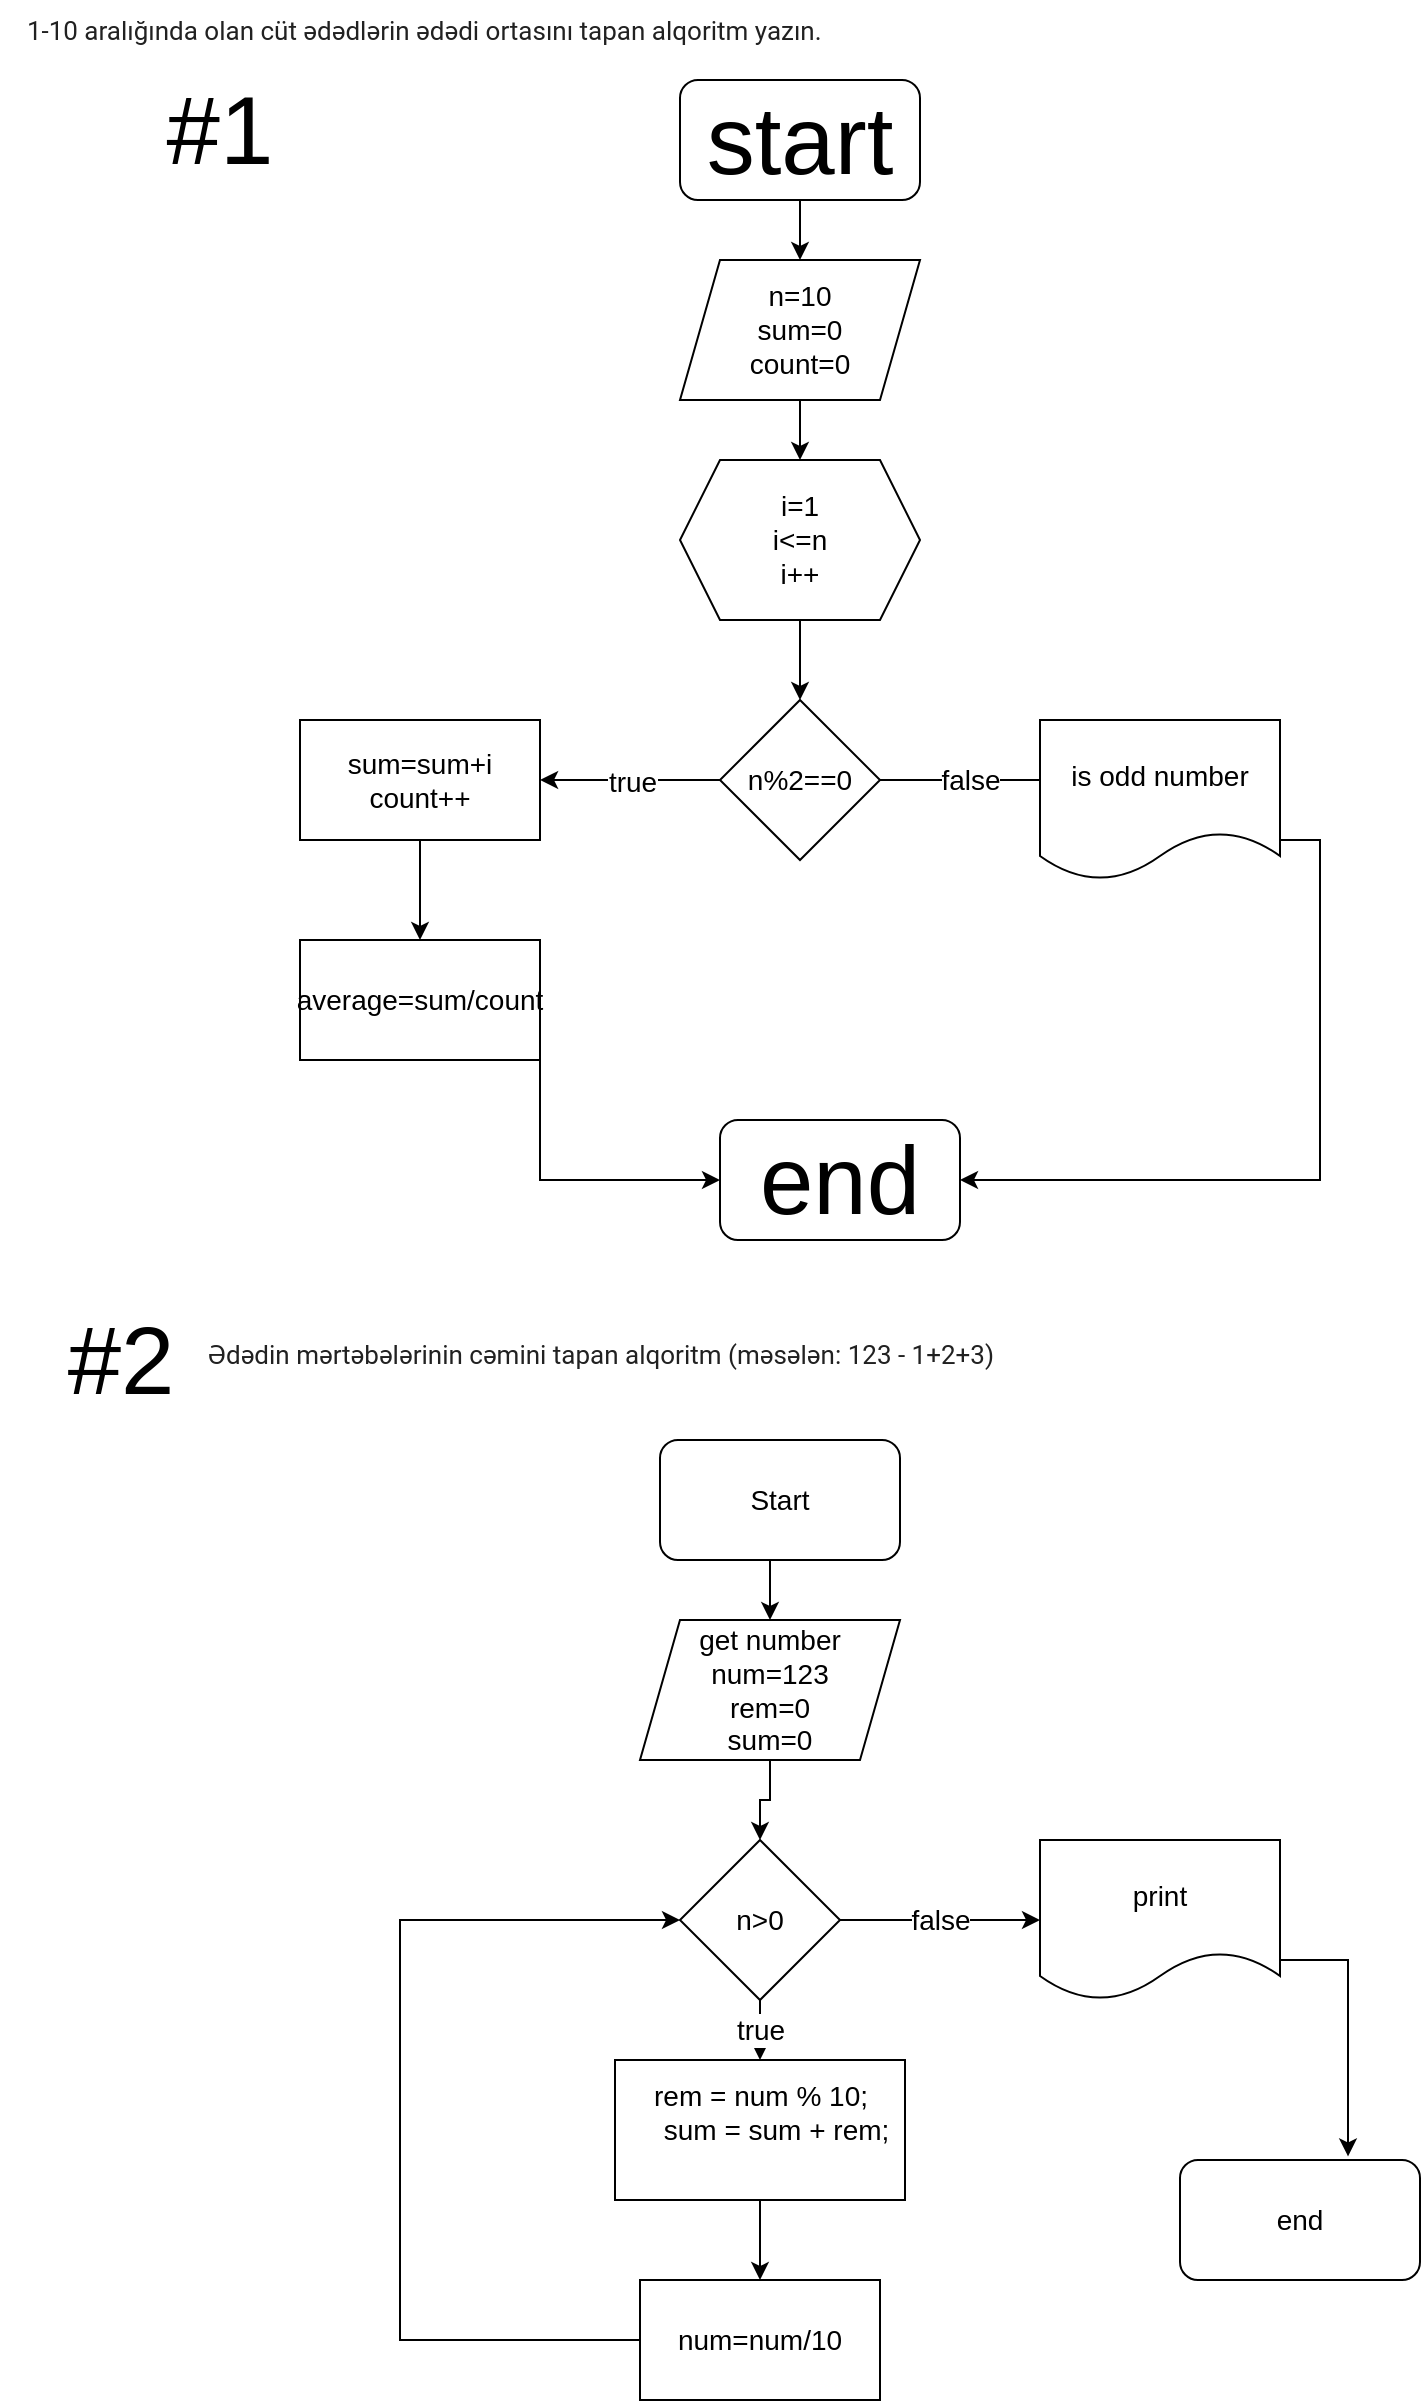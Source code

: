 <mxfile version="20.5.1" type="device"><diagram id="5W6PmjAOLd1EvQNNq18r" name="Page-1"><mxGraphModel dx="1278" dy="579" grid="1" gridSize="10" guides="1" tooltips="1" connect="1" arrows="1" fold="1" page="1" pageScale="1" pageWidth="850" pageHeight="1100" math="0" shadow="0"><root><mxCell id="0"/><mxCell id="1" parent="0"/><mxCell id="LpK5gbypoMc_EcdQxRcb-1" value="&lt;font style=&quot;font-size: 48px;&quot;&gt;#1&lt;/font&gt;" style="text;html=1;strokeColor=none;fillColor=none;align=center;verticalAlign=middle;whiteSpace=wrap;rounded=0;" vertex="1" parent="1"><mxGeometry x="80" y="50" width="60" height="30" as="geometry"/></mxCell><mxCell id="LpK5gbypoMc_EcdQxRcb-2" value="end" style="rounded=1;whiteSpace=wrap;html=1;fontSize=48;" vertex="1" parent="1"><mxGeometry x="360" y="560" width="120" height="60" as="geometry"/></mxCell><mxCell id="LpK5gbypoMc_EcdQxRcb-13" style="edgeStyle=orthogonalEdgeStyle;rounded=0;orthogonalLoop=1;jettySize=auto;html=1;exitX=0.5;exitY=1;exitDx=0;exitDy=0;entryX=0.5;entryY=0;entryDx=0;entryDy=0;fontSize=14;" edge="1" parent="1" source="LpK5gbypoMc_EcdQxRcb-3" target="LpK5gbypoMc_EcdQxRcb-4"><mxGeometry relative="1" as="geometry"/></mxCell><mxCell id="LpK5gbypoMc_EcdQxRcb-3" value="start" style="rounded=1;whiteSpace=wrap;html=1;fontSize=48;" vertex="1" parent="1"><mxGeometry x="340" y="40" width="120" height="60" as="geometry"/></mxCell><mxCell id="LpK5gbypoMc_EcdQxRcb-14" style="edgeStyle=orthogonalEdgeStyle;rounded=0;orthogonalLoop=1;jettySize=auto;html=1;exitX=0.5;exitY=1;exitDx=0;exitDy=0;fontSize=14;" edge="1" parent="1" source="LpK5gbypoMc_EcdQxRcb-4" target="LpK5gbypoMc_EcdQxRcb-8"><mxGeometry relative="1" as="geometry"/></mxCell><mxCell id="LpK5gbypoMc_EcdQxRcb-4" value="n=10&lt;br&gt;sum=0&lt;br&gt;count=0" style="shape=parallelogram;perimeter=parallelogramPerimeter;whiteSpace=wrap;html=1;fixedSize=1;fontSize=14;" vertex="1" parent="1"><mxGeometry x="340" y="130" width="120" height="70" as="geometry"/></mxCell><mxCell id="LpK5gbypoMc_EcdQxRcb-5" value="&lt;span style=&quot;color: rgba(0, 0, 0, 0.87); font-family: Roboto, Helvetica, Arial, sans-serif; font-size: 13px; text-align: left;&quot;&gt;&amp;nbsp;1-10 aralığında olan cüt ədədlərin ədədi ortasını tapan alqoritm yazın.&lt;/span&gt;" style="text;html=1;align=center;verticalAlign=middle;resizable=0;points=[];autosize=1;strokeColor=none;fillColor=none;fontSize=14;" vertex="1" parent="1"><mxGeometry width="420" height="30" as="geometry"/></mxCell><mxCell id="LpK5gbypoMc_EcdQxRcb-15" style="edgeStyle=orthogonalEdgeStyle;rounded=0;orthogonalLoop=1;jettySize=auto;html=1;exitX=0.5;exitY=1;exitDx=0;exitDy=0;fontSize=14;" edge="1" parent="1" source="LpK5gbypoMc_EcdQxRcb-8" target="LpK5gbypoMc_EcdQxRcb-9"><mxGeometry relative="1" as="geometry"/></mxCell><mxCell id="LpK5gbypoMc_EcdQxRcb-8" value="i=1&lt;br&gt;i&amp;lt;=n&lt;br&gt;i++" style="shape=hexagon;perimeter=hexagonPerimeter2;whiteSpace=wrap;html=1;fixedSize=1;fontSize=14;" vertex="1" parent="1"><mxGeometry x="340" y="230" width="120" height="80" as="geometry"/></mxCell><mxCell id="LpK5gbypoMc_EcdQxRcb-16" value="true" style="edgeStyle=orthogonalEdgeStyle;rounded=0;orthogonalLoop=1;jettySize=auto;html=1;exitX=0;exitY=0.5;exitDx=0;exitDy=0;entryX=0.917;entryY=0.375;entryDx=0;entryDy=0;entryPerimeter=0;fontSize=14;" edge="1" parent="1" source="LpK5gbypoMc_EcdQxRcb-9"><mxGeometry relative="1" as="geometry"><mxPoint x="270.04" y="390" as="targetPoint"/></mxGeometry></mxCell><mxCell id="LpK5gbypoMc_EcdQxRcb-17" value="false" style="edgeStyle=orthogonalEdgeStyle;rounded=0;orthogonalLoop=1;jettySize=auto;html=1;exitX=1;exitY=0.5;exitDx=0;exitDy=0;entryX=0.083;entryY=0.375;entryDx=0;entryDy=0;entryPerimeter=0;fontSize=14;" edge="1" parent="1" source="LpK5gbypoMc_EcdQxRcb-9" target="LpK5gbypoMc_EcdQxRcb-11"><mxGeometry relative="1" as="geometry"/></mxCell><mxCell id="LpK5gbypoMc_EcdQxRcb-9" value="n%2==0" style="rhombus;whiteSpace=wrap;html=1;fontSize=14;" vertex="1" parent="1"><mxGeometry x="360" y="350" width="80" height="80" as="geometry"/></mxCell><mxCell id="LpK5gbypoMc_EcdQxRcb-22" style="edgeStyle=orthogonalEdgeStyle;rounded=0;orthogonalLoop=1;jettySize=auto;html=1;exitX=1;exitY=0.75;exitDx=0;exitDy=0;entryX=1;entryY=0.5;entryDx=0;entryDy=0;fontSize=14;" edge="1" parent="1" source="LpK5gbypoMc_EcdQxRcb-11" target="LpK5gbypoMc_EcdQxRcb-2"><mxGeometry relative="1" as="geometry"/></mxCell><mxCell id="LpK5gbypoMc_EcdQxRcb-11" value="is odd number" style="shape=document;whiteSpace=wrap;html=1;boundedLbl=1;fontSize=14;" vertex="1" parent="1"><mxGeometry x="520" y="360" width="120" height="80" as="geometry"/></mxCell><mxCell id="LpK5gbypoMc_EcdQxRcb-20" style="edgeStyle=orthogonalEdgeStyle;rounded=0;orthogonalLoop=1;jettySize=auto;html=1;exitX=0.5;exitY=1;exitDx=0;exitDy=0;fontSize=14;" edge="1" parent="1" source="LpK5gbypoMc_EcdQxRcb-18" target="LpK5gbypoMc_EcdQxRcb-19"><mxGeometry relative="1" as="geometry"/></mxCell><mxCell id="LpK5gbypoMc_EcdQxRcb-18" value="sum=sum+i&lt;br&gt;count++" style="rounded=0;whiteSpace=wrap;html=1;fontSize=14;" vertex="1" parent="1"><mxGeometry x="150" y="360" width="120" height="60" as="geometry"/></mxCell><mxCell id="LpK5gbypoMc_EcdQxRcb-21" style="edgeStyle=orthogonalEdgeStyle;rounded=0;orthogonalLoop=1;jettySize=auto;html=1;exitX=1;exitY=1;exitDx=0;exitDy=0;entryX=0;entryY=0.5;entryDx=0;entryDy=0;fontSize=14;" edge="1" parent="1" source="LpK5gbypoMc_EcdQxRcb-19" target="LpK5gbypoMc_EcdQxRcb-2"><mxGeometry relative="1" as="geometry"/></mxCell><mxCell id="LpK5gbypoMc_EcdQxRcb-19" value="average=sum/count" style="rounded=0;whiteSpace=wrap;html=1;fontSize=14;" vertex="1" parent="1"><mxGeometry x="150" y="470" width="120" height="60" as="geometry"/></mxCell><mxCell id="LpK5gbypoMc_EcdQxRcb-23" value="&lt;font style=&quot;font-size: 48px;&quot;&gt;#2&lt;/font&gt;" style="text;html=1;align=center;verticalAlign=middle;resizable=0;points=[];autosize=1;strokeColor=none;fillColor=none;fontSize=14;" vertex="1" parent="1"><mxGeometry x="20" y="645" width="80" height="70" as="geometry"/></mxCell><mxCell id="LpK5gbypoMc_EcdQxRcb-24" value="&lt;span style=&quot;color: rgba(0, 0, 0, 0.87); font-family: Roboto, Helvetica, Arial, sans-serif; font-size: 13px; text-align: left;&quot;&gt;Ədədin mərtəbələrinin cəmini tapan alqoritm (məsələn: 123 - 1+2+3)&lt;/span&gt;" style="text;html=1;align=center;verticalAlign=middle;resizable=0;points=[];autosize=1;strokeColor=none;fillColor=none;fontSize=48;" vertex="1" parent="1"><mxGeometry x="90" y="630" width="420" height="70" as="geometry"/></mxCell><mxCell id="LpK5gbypoMc_EcdQxRcb-25" value="end" style="rounded=1;whiteSpace=wrap;html=1;fontSize=14;" vertex="1" parent="1"><mxGeometry x="590" y="1080" width="120" height="60" as="geometry"/></mxCell><mxCell id="LpK5gbypoMc_EcdQxRcb-33" style="edgeStyle=orthogonalEdgeStyle;rounded=0;orthogonalLoop=1;jettySize=auto;html=1;exitX=0.5;exitY=1;exitDx=0;exitDy=0;entryX=0.5;entryY=0;entryDx=0;entryDy=0;fontSize=14;" edge="1" parent="1" source="LpK5gbypoMc_EcdQxRcb-26" target="LpK5gbypoMc_EcdQxRcb-28"><mxGeometry relative="1" as="geometry"/></mxCell><mxCell id="LpK5gbypoMc_EcdQxRcb-26" value="Start" style="rounded=1;whiteSpace=wrap;html=1;fontSize=14;" vertex="1" parent="1"><mxGeometry x="330" y="720" width="120" height="60" as="geometry"/></mxCell><mxCell id="LpK5gbypoMc_EcdQxRcb-34" style="edgeStyle=orthogonalEdgeStyle;rounded=0;orthogonalLoop=1;jettySize=auto;html=1;exitX=0.5;exitY=1;exitDx=0;exitDy=0;entryX=0.5;entryY=0;entryDx=0;entryDy=0;fontSize=14;" edge="1" parent="1" source="LpK5gbypoMc_EcdQxRcb-28" target="LpK5gbypoMc_EcdQxRcb-29"><mxGeometry relative="1" as="geometry"/></mxCell><mxCell id="LpK5gbypoMc_EcdQxRcb-28" value="get number&lt;br&gt;num=123&lt;br&gt;rem=0&lt;br&gt;sum=0" style="shape=parallelogram;perimeter=parallelogramPerimeter;whiteSpace=wrap;html=1;fixedSize=1;fontSize=14;" vertex="1" parent="1"><mxGeometry x="320" y="810" width="130" height="70" as="geometry"/></mxCell><mxCell id="LpK5gbypoMc_EcdQxRcb-35" value="true" style="edgeStyle=orthogonalEdgeStyle;rounded=0;orthogonalLoop=1;jettySize=auto;html=1;exitX=0.5;exitY=1;exitDx=0;exitDy=0;entryX=0.5;entryY=0;entryDx=0;entryDy=0;fontSize=14;" edge="1" parent="1" source="LpK5gbypoMc_EcdQxRcb-29" target="LpK5gbypoMc_EcdQxRcb-30"><mxGeometry relative="1" as="geometry"/></mxCell><mxCell id="LpK5gbypoMc_EcdQxRcb-37" value="false" style="edgeStyle=orthogonalEdgeStyle;rounded=0;orthogonalLoop=1;jettySize=auto;html=1;exitX=1;exitY=0.5;exitDx=0;exitDy=0;entryX=0;entryY=0.5;entryDx=0;entryDy=0;fontSize=14;" edge="1" parent="1" source="LpK5gbypoMc_EcdQxRcb-29" target="LpK5gbypoMc_EcdQxRcb-32"><mxGeometry relative="1" as="geometry"/></mxCell><mxCell id="LpK5gbypoMc_EcdQxRcb-29" value="n&amp;gt;0" style="rhombus;whiteSpace=wrap;html=1;fontSize=14;" vertex="1" parent="1"><mxGeometry x="340" y="920" width="80" height="80" as="geometry"/></mxCell><mxCell id="LpK5gbypoMc_EcdQxRcb-36" style="edgeStyle=orthogonalEdgeStyle;rounded=0;orthogonalLoop=1;jettySize=auto;html=1;exitX=0.5;exitY=1;exitDx=0;exitDy=0;entryX=0.5;entryY=0;entryDx=0;entryDy=0;fontSize=14;" edge="1" parent="1" source="LpK5gbypoMc_EcdQxRcb-30" target="LpK5gbypoMc_EcdQxRcb-31"><mxGeometry relative="1" as="geometry"/></mxCell><mxCell id="LpK5gbypoMc_EcdQxRcb-30" value="rem = num % 10;&lt;br&gt;&amp;nbsp; &amp;nbsp; sum = sum + rem;&lt;br&gt;&amp;nbsp; &amp;nbsp;&amp;nbsp;" style="rounded=0;whiteSpace=wrap;html=1;fontSize=14;" vertex="1" parent="1"><mxGeometry x="307.5" y="1030" width="145" height="70" as="geometry"/></mxCell><mxCell id="LpK5gbypoMc_EcdQxRcb-38" style="edgeStyle=orthogonalEdgeStyle;rounded=0;orthogonalLoop=1;jettySize=auto;html=1;exitX=0;exitY=0.5;exitDx=0;exitDy=0;entryX=0;entryY=0.5;entryDx=0;entryDy=0;fontSize=14;" edge="1" parent="1" source="LpK5gbypoMc_EcdQxRcb-31" target="LpK5gbypoMc_EcdQxRcb-29"><mxGeometry relative="1" as="geometry"><Array as="points"><mxPoint x="200" y="1170"/><mxPoint x="200" y="960"/></Array></mxGeometry></mxCell><mxCell id="LpK5gbypoMc_EcdQxRcb-31" value="num=num/10" style="rounded=0;whiteSpace=wrap;html=1;fontSize=14;" vertex="1" parent="1"><mxGeometry x="320" y="1140" width="120" height="60" as="geometry"/></mxCell><mxCell id="LpK5gbypoMc_EcdQxRcb-39" style="edgeStyle=orthogonalEdgeStyle;rounded=0;orthogonalLoop=1;jettySize=auto;html=1;exitX=1;exitY=0.75;exitDx=0;exitDy=0;entryX=0.7;entryY=-0.03;entryDx=0;entryDy=0;entryPerimeter=0;fontSize=14;" edge="1" parent="1" source="LpK5gbypoMc_EcdQxRcb-32" target="LpK5gbypoMc_EcdQxRcb-25"><mxGeometry relative="1" as="geometry"/></mxCell><mxCell id="LpK5gbypoMc_EcdQxRcb-32" value="print" style="shape=document;whiteSpace=wrap;html=1;boundedLbl=1;fontSize=14;" vertex="1" parent="1"><mxGeometry x="520" y="920" width="120" height="80" as="geometry"/></mxCell></root></mxGraphModel></diagram></mxfile>